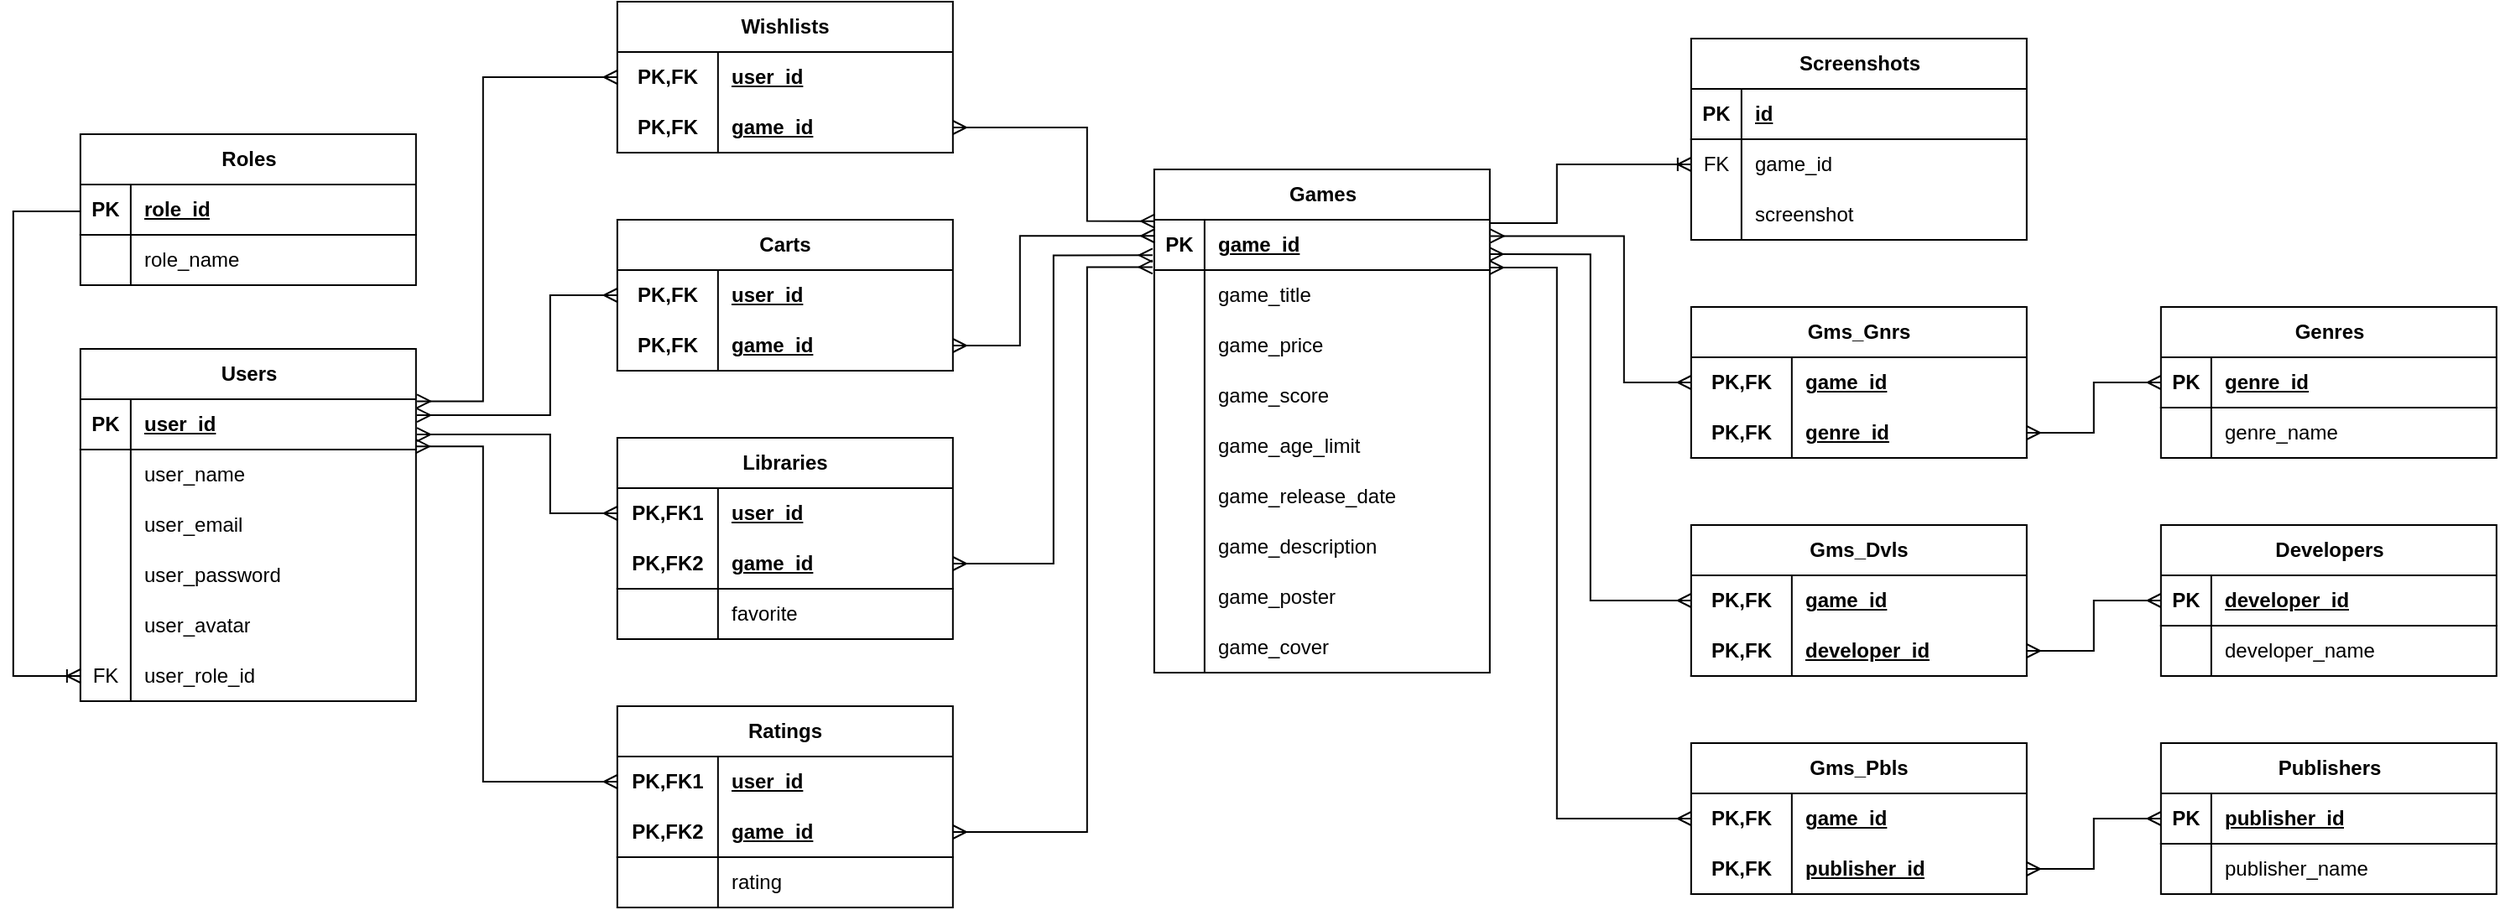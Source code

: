 <mxfile version="24.3.1" type="device">
  <diagram name="Page-1" id="BP2K6W8Nq446niDsvAXS">
    <mxGraphModel dx="2350" dy="813" grid="1" gridSize="10" guides="1" tooltips="1" connect="1" arrows="1" fold="1" page="1" pageScale="1" pageWidth="850" pageHeight="1100" math="0" shadow="0">
      <root>
        <mxCell id="0" />
        <mxCell id="1" parent="0" />
        <mxCell id="9icXVEjnvUkSXLipC9YQ-14" value="Roles" style="shape=table;startSize=30;container=1;collapsible=1;childLayout=tableLayout;fixedRows=1;rowLines=0;fontStyle=1;align=center;resizeLast=1;html=1;" parent="1" vertex="1">
          <mxGeometry x="-721.08" y="119" width="200" height="90" as="geometry" />
        </mxCell>
        <mxCell id="9icXVEjnvUkSXLipC9YQ-15" value="" style="shape=tableRow;horizontal=0;startSize=0;swimlaneHead=0;swimlaneBody=0;fillColor=none;collapsible=0;dropTarget=0;points=[[0,0.5],[1,0.5]];portConstraint=eastwest;top=0;left=0;right=0;bottom=1;" parent="9icXVEjnvUkSXLipC9YQ-14" vertex="1">
          <mxGeometry y="30" width="200" height="30" as="geometry" />
        </mxCell>
        <mxCell id="9icXVEjnvUkSXLipC9YQ-16" value="PK" style="shape=partialRectangle;connectable=0;fillColor=none;top=0;left=0;bottom=0;right=0;fontStyle=1;overflow=hidden;whiteSpace=wrap;html=1;" parent="9icXVEjnvUkSXLipC9YQ-15" vertex="1">
          <mxGeometry width="30" height="30" as="geometry">
            <mxRectangle width="30" height="30" as="alternateBounds" />
          </mxGeometry>
        </mxCell>
        <mxCell id="9icXVEjnvUkSXLipC9YQ-17" value="role_id" style="shape=partialRectangle;connectable=0;fillColor=none;top=0;left=0;bottom=0;right=0;align=left;spacingLeft=6;fontStyle=5;overflow=hidden;whiteSpace=wrap;html=1;" parent="9icXVEjnvUkSXLipC9YQ-15" vertex="1">
          <mxGeometry x="30" width="170" height="30" as="geometry">
            <mxRectangle width="170" height="30" as="alternateBounds" />
          </mxGeometry>
        </mxCell>
        <mxCell id="9icXVEjnvUkSXLipC9YQ-18" value="" style="shape=tableRow;horizontal=0;startSize=0;swimlaneHead=0;swimlaneBody=0;fillColor=none;collapsible=0;dropTarget=0;points=[[0,0.5],[1,0.5]];portConstraint=eastwest;top=0;left=0;right=0;bottom=0;" parent="9icXVEjnvUkSXLipC9YQ-14" vertex="1">
          <mxGeometry y="60" width="200" height="30" as="geometry" />
        </mxCell>
        <mxCell id="9icXVEjnvUkSXLipC9YQ-19" value="" style="shape=partialRectangle;connectable=0;fillColor=none;top=0;left=0;bottom=0;right=0;editable=1;overflow=hidden;whiteSpace=wrap;html=1;" parent="9icXVEjnvUkSXLipC9YQ-18" vertex="1">
          <mxGeometry width="30" height="30" as="geometry">
            <mxRectangle width="30" height="30" as="alternateBounds" />
          </mxGeometry>
        </mxCell>
        <mxCell id="9icXVEjnvUkSXLipC9YQ-20" value="role_name" style="shape=partialRectangle;connectable=0;fillColor=none;top=0;left=0;bottom=0;right=0;align=left;spacingLeft=6;overflow=hidden;whiteSpace=wrap;html=1;" parent="9icXVEjnvUkSXLipC9YQ-18" vertex="1">
          <mxGeometry x="30" width="170" height="30" as="geometry">
            <mxRectangle width="170" height="30" as="alternateBounds" />
          </mxGeometry>
        </mxCell>
        <mxCell id="9icXVEjnvUkSXLipC9YQ-27" value="Users" style="shape=table;startSize=30;container=1;collapsible=1;childLayout=tableLayout;fixedRows=1;rowLines=0;fontStyle=1;align=center;resizeLast=1;html=1;" parent="1" vertex="1">
          <mxGeometry x="-721.08" y="247" width="200" height="210" as="geometry" />
        </mxCell>
        <mxCell id="9icXVEjnvUkSXLipC9YQ-28" value="" style="shape=tableRow;horizontal=0;startSize=0;swimlaneHead=0;swimlaneBody=0;fillColor=none;collapsible=0;dropTarget=0;points=[[0,0.5],[1,0.5]];portConstraint=eastwest;top=0;left=0;right=0;bottom=1;" parent="9icXVEjnvUkSXLipC9YQ-27" vertex="1">
          <mxGeometry y="30" width="200" height="30" as="geometry" />
        </mxCell>
        <mxCell id="9icXVEjnvUkSXLipC9YQ-29" value="PK" style="shape=partialRectangle;connectable=0;fillColor=none;top=0;left=0;bottom=0;right=0;fontStyle=1;overflow=hidden;whiteSpace=wrap;html=1;" parent="9icXVEjnvUkSXLipC9YQ-28" vertex="1">
          <mxGeometry width="30" height="30" as="geometry">
            <mxRectangle width="30" height="30" as="alternateBounds" />
          </mxGeometry>
        </mxCell>
        <mxCell id="9icXVEjnvUkSXLipC9YQ-30" value="user_id" style="shape=partialRectangle;connectable=0;fillColor=none;top=0;left=0;bottom=0;right=0;align=left;spacingLeft=6;fontStyle=5;overflow=hidden;whiteSpace=wrap;html=1;" parent="9icXVEjnvUkSXLipC9YQ-28" vertex="1">
          <mxGeometry x="30" width="170" height="30" as="geometry">
            <mxRectangle width="170" height="30" as="alternateBounds" />
          </mxGeometry>
        </mxCell>
        <mxCell id="9icXVEjnvUkSXLipC9YQ-31" value="" style="shape=tableRow;horizontal=0;startSize=0;swimlaneHead=0;swimlaneBody=0;fillColor=none;collapsible=0;dropTarget=0;points=[[0,0.5],[1,0.5]];portConstraint=eastwest;top=0;left=0;right=0;bottom=0;" parent="9icXVEjnvUkSXLipC9YQ-27" vertex="1">
          <mxGeometry y="60" width="200" height="30" as="geometry" />
        </mxCell>
        <mxCell id="9icXVEjnvUkSXLipC9YQ-32" value="" style="shape=partialRectangle;connectable=0;fillColor=none;top=0;left=0;bottom=0;right=0;editable=1;overflow=hidden;whiteSpace=wrap;html=1;" parent="9icXVEjnvUkSXLipC9YQ-31" vertex="1">
          <mxGeometry width="30" height="30" as="geometry">
            <mxRectangle width="30" height="30" as="alternateBounds" />
          </mxGeometry>
        </mxCell>
        <mxCell id="9icXVEjnvUkSXLipC9YQ-33" value="user_name" style="shape=partialRectangle;connectable=0;fillColor=none;top=0;left=0;bottom=0;right=0;align=left;spacingLeft=6;overflow=hidden;whiteSpace=wrap;html=1;" parent="9icXVEjnvUkSXLipC9YQ-31" vertex="1">
          <mxGeometry x="30" width="170" height="30" as="geometry">
            <mxRectangle width="170" height="30" as="alternateBounds" />
          </mxGeometry>
        </mxCell>
        <mxCell id="9icXVEjnvUkSXLipC9YQ-34" value="" style="shape=tableRow;horizontal=0;startSize=0;swimlaneHead=0;swimlaneBody=0;fillColor=none;collapsible=0;dropTarget=0;points=[[0,0.5],[1,0.5]];portConstraint=eastwest;top=0;left=0;right=0;bottom=0;" parent="9icXVEjnvUkSXLipC9YQ-27" vertex="1">
          <mxGeometry y="90" width="200" height="30" as="geometry" />
        </mxCell>
        <mxCell id="9icXVEjnvUkSXLipC9YQ-35" value="" style="shape=partialRectangle;connectable=0;fillColor=none;top=0;left=0;bottom=0;right=0;editable=1;overflow=hidden;whiteSpace=wrap;html=1;" parent="9icXVEjnvUkSXLipC9YQ-34" vertex="1">
          <mxGeometry width="30" height="30" as="geometry">
            <mxRectangle width="30" height="30" as="alternateBounds" />
          </mxGeometry>
        </mxCell>
        <mxCell id="9icXVEjnvUkSXLipC9YQ-36" value="user_email" style="shape=partialRectangle;connectable=0;fillColor=none;top=0;left=0;bottom=0;right=0;align=left;spacingLeft=6;overflow=hidden;whiteSpace=wrap;html=1;" parent="9icXVEjnvUkSXLipC9YQ-34" vertex="1">
          <mxGeometry x="30" width="170" height="30" as="geometry">
            <mxRectangle width="170" height="30" as="alternateBounds" />
          </mxGeometry>
        </mxCell>
        <mxCell id="9icXVEjnvUkSXLipC9YQ-37" value="" style="shape=tableRow;horizontal=0;startSize=0;swimlaneHead=0;swimlaneBody=0;fillColor=none;collapsible=0;dropTarget=0;points=[[0,0.5],[1,0.5]];portConstraint=eastwest;top=0;left=0;right=0;bottom=0;" parent="9icXVEjnvUkSXLipC9YQ-27" vertex="1">
          <mxGeometry y="120" width="200" height="30" as="geometry" />
        </mxCell>
        <mxCell id="9icXVEjnvUkSXLipC9YQ-38" value="" style="shape=partialRectangle;connectable=0;fillColor=none;top=0;left=0;bottom=0;right=0;editable=1;overflow=hidden;whiteSpace=wrap;html=1;" parent="9icXVEjnvUkSXLipC9YQ-37" vertex="1">
          <mxGeometry width="30" height="30" as="geometry">
            <mxRectangle width="30" height="30" as="alternateBounds" />
          </mxGeometry>
        </mxCell>
        <mxCell id="9icXVEjnvUkSXLipC9YQ-39" value="user_password" style="shape=partialRectangle;connectable=0;fillColor=none;top=0;left=0;bottom=0;right=0;align=left;spacingLeft=6;overflow=hidden;whiteSpace=wrap;html=1;" parent="9icXVEjnvUkSXLipC9YQ-37" vertex="1">
          <mxGeometry x="30" width="170" height="30" as="geometry">
            <mxRectangle width="170" height="30" as="alternateBounds" />
          </mxGeometry>
        </mxCell>
        <mxCell id="9icXVEjnvUkSXLipC9YQ-40" value="" style="shape=tableRow;horizontal=0;startSize=0;swimlaneHead=0;swimlaneBody=0;fillColor=none;collapsible=0;dropTarget=0;points=[[0,0.5],[1,0.5]];portConstraint=eastwest;top=0;left=0;right=0;bottom=0;" parent="9icXVEjnvUkSXLipC9YQ-27" vertex="1">
          <mxGeometry y="150" width="200" height="30" as="geometry" />
        </mxCell>
        <mxCell id="9icXVEjnvUkSXLipC9YQ-41" value="" style="shape=partialRectangle;connectable=0;fillColor=none;top=0;left=0;bottom=0;right=0;editable=1;overflow=hidden;whiteSpace=wrap;html=1;" parent="9icXVEjnvUkSXLipC9YQ-40" vertex="1">
          <mxGeometry width="30" height="30" as="geometry">
            <mxRectangle width="30" height="30" as="alternateBounds" />
          </mxGeometry>
        </mxCell>
        <mxCell id="9icXVEjnvUkSXLipC9YQ-42" value="user_avatar" style="shape=partialRectangle;connectable=0;fillColor=none;top=0;left=0;bottom=0;right=0;align=left;spacingLeft=6;overflow=hidden;whiteSpace=wrap;html=1;" parent="9icXVEjnvUkSXLipC9YQ-40" vertex="1">
          <mxGeometry x="30" width="170" height="30" as="geometry">
            <mxRectangle width="170" height="30" as="alternateBounds" />
          </mxGeometry>
        </mxCell>
        <mxCell id="9icXVEjnvUkSXLipC9YQ-43" value="" style="shape=tableRow;horizontal=0;startSize=0;swimlaneHead=0;swimlaneBody=0;fillColor=none;collapsible=0;dropTarget=0;points=[[0,0.5],[1,0.5]];portConstraint=eastwest;top=0;left=0;right=0;bottom=0;" parent="9icXVEjnvUkSXLipC9YQ-27" vertex="1">
          <mxGeometry y="180" width="200" height="30" as="geometry" />
        </mxCell>
        <mxCell id="9icXVEjnvUkSXLipC9YQ-44" value="FK" style="shape=partialRectangle;connectable=0;fillColor=none;top=0;left=0;bottom=0;right=0;editable=1;overflow=hidden;whiteSpace=wrap;html=1;" parent="9icXVEjnvUkSXLipC9YQ-43" vertex="1">
          <mxGeometry width="30" height="30" as="geometry">
            <mxRectangle width="30" height="30" as="alternateBounds" />
          </mxGeometry>
        </mxCell>
        <mxCell id="9icXVEjnvUkSXLipC9YQ-45" value="user_role_id" style="shape=partialRectangle;connectable=0;fillColor=none;top=0;left=0;bottom=0;right=0;align=left;spacingLeft=6;overflow=hidden;whiteSpace=wrap;html=1;" parent="9icXVEjnvUkSXLipC9YQ-43" vertex="1">
          <mxGeometry x="30" width="170" height="30" as="geometry">
            <mxRectangle width="170" height="30" as="alternateBounds" />
          </mxGeometry>
        </mxCell>
        <mxCell id="9icXVEjnvUkSXLipC9YQ-46" value="Genres" style="shape=table;startSize=30;container=1;collapsible=1;childLayout=tableLayout;fixedRows=1;rowLines=0;fontStyle=1;align=center;resizeLast=1;html=1;" parent="1" vertex="1">
          <mxGeometry x="518.92" y="222" width="200" height="90" as="geometry" />
        </mxCell>
        <mxCell id="9icXVEjnvUkSXLipC9YQ-47" value="" style="shape=tableRow;horizontal=0;startSize=0;swimlaneHead=0;swimlaneBody=0;fillColor=none;collapsible=0;dropTarget=0;points=[[0,0.5],[1,0.5]];portConstraint=eastwest;top=0;left=0;right=0;bottom=1;" parent="9icXVEjnvUkSXLipC9YQ-46" vertex="1">
          <mxGeometry y="30" width="200" height="30" as="geometry" />
        </mxCell>
        <mxCell id="9icXVEjnvUkSXLipC9YQ-48" value="PK" style="shape=partialRectangle;connectable=0;fillColor=none;top=0;left=0;bottom=0;right=0;fontStyle=1;overflow=hidden;whiteSpace=wrap;html=1;" parent="9icXVEjnvUkSXLipC9YQ-47" vertex="1">
          <mxGeometry width="30" height="30" as="geometry">
            <mxRectangle width="30" height="30" as="alternateBounds" />
          </mxGeometry>
        </mxCell>
        <mxCell id="9icXVEjnvUkSXLipC9YQ-49" value="genre_id" style="shape=partialRectangle;connectable=0;fillColor=none;top=0;left=0;bottom=0;right=0;align=left;spacingLeft=6;fontStyle=5;overflow=hidden;whiteSpace=wrap;html=1;" parent="9icXVEjnvUkSXLipC9YQ-47" vertex="1">
          <mxGeometry x="30" width="170" height="30" as="geometry">
            <mxRectangle width="170" height="30" as="alternateBounds" />
          </mxGeometry>
        </mxCell>
        <mxCell id="9icXVEjnvUkSXLipC9YQ-50" value="" style="shape=tableRow;horizontal=0;startSize=0;swimlaneHead=0;swimlaneBody=0;fillColor=none;collapsible=0;dropTarget=0;points=[[0,0.5],[1,0.5]];portConstraint=eastwest;top=0;left=0;right=0;bottom=0;" parent="9icXVEjnvUkSXLipC9YQ-46" vertex="1">
          <mxGeometry y="60" width="200" height="30" as="geometry" />
        </mxCell>
        <mxCell id="9icXVEjnvUkSXLipC9YQ-51" value="" style="shape=partialRectangle;connectable=0;fillColor=none;top=0;left=0;bottom=0;right=0;editable=1;overflow=hidden;whiteSpace=wrap;html=1;" parent="9icXVEjnvUkSXLipC9YQ-50" vertex="1">
          <mxGeometry width="30" height="30" as="geometry">
            <mxRectangle width="30" height="30" as="alternateBounds" />
          </mxGeometry>
        </mxCell>
        <mxCell id="9icXVEjnvUkSXLipC9YQ-52" value="genre_name" style="shape=partialRectangle;connectable=0;fillColor=none;top=0;left=0;bottom=0;right=0;align=left;spacingLeft=6;overflow=hidden;whiteSpace=wrap;html=1;" parent="9icXVEjnvUkSXLipC9YQ-50" vertex="1">
          <mxGeometry x="30" width="170" height="30" as="geometry">
            <mxRectangle width="170" height="30" as="alternateBounds" />
          </mxGeometry>
        </mxCell>
        <mxCell id="9icXVEjnvUkSXLipC9YQ-59" value="Developers" style="shape=table;startSize=30;container=1;collapsible=1;childLayout=tableLayout;fixedRows=1;rowLines=0;fontStyle=1;align=center;resizeLast=1;html=1;" parent="1" vertex="1">
          <mxGeometry x="518.92" y="352" width="200" height="90" as="geometry" />
        </mxCell>
        <mxCell id="9icXVEjnvUkSXLipC9YQ-60" value="" style="shape=tableRow;horizontal=0;startSize=0;swimlaneHead=0;swimlaneBody=0;fillColor=none;collapsible=0;dropTarget=0;points=[[0,0.5],[1,0.5]];portConstraint=eastwest;top=0;left=0;right=0;bottom=1;" parent="9icXVEjnvUkSXLipC9YQ-59" vertex="1">
          <mxGeometry y="30" width="200" height="30" as="geometry" />
        </mxCell>
        <mxCell id="9icXVEjnvUkSXLipC9YQ-61" value="PK" style="shape=partialRectangle;connectable=0;fillColor=none;top=0;left=0;bottom=0;right=0;fontStyle=1;overflow=hidden;whiteSpace=wrap;html=1;" parent="9icXVEjnvUkSXLipC9YQ-60" vertex="1">
          <mxGeometry width="30" height="30" as="geometry">
            <mxRectangle width="30" height="30" as="alternateBounds" />
          </mxGeometry>
        </mxCell>
        <mxCell id="9icXVEjnvUkSXLipC9YQ-62" value="developer_id" style="shape=partialRectangle;connectable=0;fillColor=none;top=0;left=0;bottom=0;right=0;align=left;spacingLeft=6;fontStyle=5;overflow=hidden;whiteSpace=wrap;html=1;" parent="9icXVEjnvUkSXLipC9YQ-60" vertex="1">
          <mxGeometry x="30" width="170" height="30" as="geometry">
            <mxRectangle width="170" height="30" as="alternateBounds" />
          </mxGeometry>
        </mxCell>
        <mxCell id="9icXVEjnvUkSXLipC9YQ-63" value="" style="shape=tableRow;horizontal=0;startSize=0;swimlaneHead=0;swimlaneBody=0;fillColor=none;collapsible=0;dropTarget=0;points=[[0,0.5],[1,0.5]];portConstraint=eastwest;top=0;left=0;right=0;bottom=0;" parent="9icXVEjnvUkSXLipC9YQ-59" vertex="1">
          <mxGeometry y="60" width="200" height="30" as="geometry" />
        </mxCell>
        <mxCell id="9icXVEjnvUkSXLipC9YQ-64" value="" style="shape=partialRectangle;connectable=0;fillColor=none;top=0;left=0;bottom=0;right=0;editable=1;overflow=hidden;whiteSpace=wrap;html=1;" parent="9icXVEjnvUkSXLipC9YQ-63" vertex="1">
          <mxGeometry width="30" height="30" as="geometry">
            <mxRectangle width="30" height="30" as="alternateBounds" />
          </mxGeometry>
        </mxCell>
        <mxCell id="9icXVEjnvUkSXLipC9YQ-65" value="developer_name" style="shape=partialRectangle;connectable=0;fillColor=none;top=0;left=0;bottom=0;right=0;align=left;spacingLeft=6;overflow=hidden;whiteSpace=wrap;html=1;" parent="9icXVEjnvUkSXLipC9YQ-63" vertex="1">
          <mxGeometry x="30" width="170" height="30" as="geometry">
            <mxRectangle width="170" height="30" as="alternateBounds" />
          </mxGeometry>
        </mxCell>
        <mxCell id="9icXVEjnvUkSXLipC9YQ-72" value="Publishers" style="shape=table;startSize=30;container=1;collapsible=1;childLayout=tableLayout;fixedRows=1;rowLines=0;fontStyle=1;align=center;resizeLast=1;html=1;" parent="1" vertex="1">
          <mxGeometry x="518.92" y="482" width="200" height="90" as="geometry" />
        </mxCell>
        <mxCell id="9icXVEjnvUkSXLipC9YQ-73" value="" style="shape=tableRow;horizontal=0;startSize=0;swimlaneHead=0;swimlaneBody=0;fillColor=none;collapsible=0;dropTarget=0;points=[[0,0.5],[1,0.5]];portConstraint=eastwest;top=0;left=0;right=0;bottom=1;" parent="9icXVEjnvUkSXLipC9YQ-72" vertex="1">
          <mxGeometry y="30" width="200" height="30" as="geometry" />
        </mxCell>
        <mxCell id="9icXVEjnvUkSXLipC9YQ-74" value="PK" style="shape=partialRectangle;connectable=0;fillColor=none;top=0;left=0;bottom=0;right=0;fontStyle=1;overflow=hidden;whiteSpace=wrap;html=1;" parent="9icXVEjnvUkSXLipC9YQ-73" vertex="1">
          <mxGeometry width="30" height="30" as="geometry">
            <mxRectangle width="30" height="30" as="alternateBounds" />
          </mxGeometry>
        </mxCell>
        <mxCell id="9icXVEjnvUkSXLipC9YQ-75" value="publisher_id" style="shape=partialRectangle;connectable=0;fillColor=none;top=0;left=0;bottom=0;right=0;align=left;spacingLeft=6;fontStyle=5;overflow=hidden;whiteSpace=wrap;html=1;" parent="9icXVEjnvUkSXLipC9YQ-73" vertex="1">
          <mxGeometry x="30" width="170" height="30" as="geometry">
            <mxRectangle width="170" height="30" as="alternateBounds" />
          </mxGeometry>
        </mxCell>
        <mxCell id="9icXVEjnvUkSXLipC9YQ-76" value="" style="shape=tableRow;horizontal=0;startSize=0;swimlaneHead=0;swimlaneBody=0;fillColor=none;collapsible=0;dropTarget=0;points=[[0,0.5],[1,0.5]];portConstraint=eastwest;top=0;left=0;right=0;bottom=0;" parent="9icXVEjnvUkSXLipC9YQ-72" vertex="1">
          <mxGeometry y="60" width="200" height="30" as="geometry" />
        </mxCell>
        <mxCell id="9icXVEjnvUkSXLipC9YQ-77" value="" style="shape=partialRectangle;connectable=0;fillColor=none;top=0;left=0;bottom=0;right=0;editable=1;overflow=hidden;whiteSpace=wrap;html=1;" parent="9icXVEjnvUkSXLipC9YQ-76" vertex="1">
          <mxGeometry width="30" height="30" as="geometry">
            <mxRectangle width="30" height="30" as="alternateBounds" />
          </mxGeometry>
        </mxCell>
        <mxCell id="9icXVEjnvUkSXLipC9YQ-78" value="publisher_name" style="shape=partialRectangle;connectable=0;fillColor=none;top=0;left=0;bottom=0;right=0;align=left;spacingLeft=6;overflow=hidden;whiteSpace=wrap;html=1;" parent="9icXVEjnvUkSXLipC9YQ-76" vertex="1">
          <mxGeometry x="30" width="170" height="30" as="geometry">
            <mxRectangle width="170" height="30" as="alternateBounds" />
          </mxGeometry>
        </mxCell>
        <mxCell id="9icXVEjnvUkSXLipC9YQ-98" value="Games" style="shape=table;startSize=30;container=1;collapsible=1;childLayout=tableLayout;fixedRows=1;rowLines=0;fontStyle=1;align=center;resizeLast=1;html=1;" parent="1" vertex="1">
          <mxGeometry x="-81.08" y="140" width="200" height="300" as="geometry" />
        </mxCell>
        <mxCell id="9icXVEjnvUkSXLipC9YQ-99" value="" style="shape=tableRow;horizontal=0;startSize=0;swimlaneHead=0;swimlaneBody=0;fillColor=none;collapsible=0;dropTarget=0;points=[[0,0.5],[1,0.5]];portConstraint=eastwest;top=0;left=0;right=0;bottom=1;" parent="9icXVEjnvUkSXLipC9YQ-98" vertex="1">
          <mxGeometry y="30" width="200" height="30" as="geometry" />
        </mxCell>
        <mxCell id="9icXVEjnvUkSXLipC9YQ-100" value="PK" style="shape=partialRectangle;connectable=0;fillColor=none;top=0;left=0;bottom=0;right=0;fontStyle=1;overflow=hidden;whiteSpace=wrap;html=1;" parent="9icXVEjnvUkSXLipC9YQ-99" vertex="1">
          <mxGeometry width="30" height="30" as="geometry">
            <mxRectangle width="30" height="30" as="alternateBounds" />
          </mxGeometry>
        </mxCell>
        <mxCell id="9icXVEjnvUkSXLipC9YQ-101" value="game_id" style="shape=partialRectangle;connectable=0;fillColor=none;top=0;left=0;bottom=0;right=0;align=left;spacingLeft=6;fontStyle=5;overflow=hidden;whiteSpace=wrap;html=1;" parent="9icXVEjnvUkSXLipC9YQ-99" vertex="1">
          <mxGeometry x="30" width="170" height="30" as="geometry">
            <mxRectangle width="170" height="30" as="alternateBounds" />
          </mxGeometry>
        </mxCell>
        <mxCell id="9icXVEjnvUkSXLipC9YQ-102" value="" style="shape=tableRow;horizontal=0;startSize=0;swimlaneHead=0;swimlaneBody=0;fillColor=none;collapsible=0;dropTarget=0;points=[[0,0.5],[1,0.5]];portConstraint=eastwest;top=0;left=0;right=0;bottom=0;" parent="9icXVEjnvUkSXLipC9YQ-98" vertex="1">
          <mxGeometry y="60" width="200" height="30" as="geometry" />
        </mxCell>
        <mxCell id="9icXVEjnvUkSXLipC9YQ-103" value="" style="shape=partialRectangle;connectable=0;fillColor=none;top=0;left=0;bottom=0;right=0;editable=1;overflow=hidden;whiteSpace=wrap;html=1;" parent="9icXVEjnvUkSXLipC9YQ-102" vertex="1">
          <mxGeometry width="30" height="30" as="geometry">
            <mxRectangle width="30" height="30" as="alternateBounds" />
          </mxGeometry>
        </mxCell>
        <mxCell id="9icXVEjnvUkSXLipC9YQ-104" value="game_title" style="shape=partialRectangle;connectable=0;fillColor=none;top=0;left=0;bottom=0;right=0;align=left;spacingLeft=6;overflow=hidden;whiteSpace=wrap;html=1;" parent="9icXVEjnvUkSXLipC9YQ-102" vertex="1">
          <mxGeometry x="30" width="170" height="30" as="geometry">
            <mxRectangle width="170" height="30" as="alternateBounds" />
          </mxGeometry>
        </mxCell>
        <mxCell id="9icXVEjnvUkSXLipC9YQ-105" value="" style="shape=tableRow;horizontal=0;startSize=0;swimlaneHead=0;swimlaneBody=0;fillColor=none;collapsible=0;dropTarget=0;points=[[0,0.5],[1,0.5]];portConstraint=eastwest;top=0;left=0;right=0;bottom=0;" parent="9icXVEjnvUkSXLipC9YQ-98" vertex="1">
          <mxGeometry y="90" width="200" height="30" as="geometry" />
        </mxCell>
        <mxCell id="9icXVEjnvUkSXLipC9YQ-106" value="" style="shape=partialRectangle;connectable=0;fillColor=none;top=0;left=0;bottom=0;right=0;editable=1;overflow=hidden;whiteSpace=wrap;html=1;" parent="9icXVEjnvUkSXLipC9YQ-105" vertex="1">
          <mxGeometry width="30" height="30" as="geometry">
            <mxRectangle width="30" height="30" as="alternateBounds" />
          </mxGeometry>
        </mxCell>
        <mxCell id="9icXVEjnvUkSXLipC9YQ-107" value="game_price" style="shape=partialRectangle;connectable=0;fillColor=none;top=0;left=0;bottom=0;right=0;align=left;spacingLeft=6;overflow=hidden;whiteSpace=wrap;html=1;" parent="9icXVEjnvUkSXLipC9YQ-105" vertex="1">
          <mxGeometry x="30" width="170" height="30" as="geometry">
            <mxRectangle width="170" height="30" as="alternateBounds" />
          </mxGeometry>
        </mxCell>
        <mxCell id="9icXVEjnvUkSXLipC9YQ-108" value="" style="shape=tableRow;horizontal=0;startSize=0;swimlaneHead=0;swimlaneBody=0;fillColor=none;collapsible=0;dropTarget=0;points=[[0,0.5],[1,0.5]];portConstraint=eastwest;top=0;left=0;right=0;bottom=0;" parent="9icXVEjnvUkSXLipC9YQ-98" vertex="1">
          <mxGeometry y="120" width="200" height="30" as="geometry" />
        </mxCell>
        <mxCell id="9icXVEjnvUkSXLipC9YQ-109" value="" style="shape=partialRectangle;connectable=0;fillColor=none;top=0;left=0;bottom=0;right=0;editable=1;overflow=hidden;whiteSpace=wrap;html=1;" parent="9icXVEjnvUkSXLipC9YQ-108" vertex="1">
          <mxGeometry width="30" height="30" as="geometry">
            <mxRectangle width="30" height="30" as="alternateBounds" />
          </mxGeometry>
        </mxCell>
        <mxCell id="9icXVEjnvUkSXLipC9YQ-110" value="game_score" style="shape=partialRectangle;connectable=0;fillColor=none;top=0;left=0;bottom=0;right=0;align=left;spacingLeft=6;overflow=hidden;whiteSpace=wrap;html=1;" parent="9icXVEjnvUkSXLipC9YQ-108" vertex="1">
          <mxGeometry x="30" width="170" height="30" as="geometry">
            <mxRectangle width="170" height="30" as="alternateBounds" />
          </mxGeometry>
        </mxCell>
        <mxCell id="9icXVEjnvUkSXLipC9YQ-111" value="" style="shape=tableRow;horizontal=0;startSize=0;swimlaneHead=0;swimlaneBody=0;fillColor=none;collapsible=0;dropTarget=0;points=[[0,0.5],[1,0.5]];portConstraint=eastwest;top=0;left=0;right=0;bottom=0;" parent="9icXVEjnvUkSXLipC9YQ-98" vertex="1">
          <mxGeometry y="150" width="200" height="30" as="geometry" />
        </mxCell>
        <mxCell id="9icXVEjnvUkSXLipC9YQ-112" value="" style="shape=partialRectangle;connectable=0;fillColor=none;top=0;left=0;bottom=0;right=0;editable=1;overflow=hidden;whiteSpace=wrap;html=1;" parent="9icXVEjnvUkSXLipC9YQ-111" vertex="1">
          <mxGeometry width="30" height="30" as="geometry">
            <mxRectangle width="30" height="30" as="alternateBounds" />
          </mxGeometry>
        </mxCell>
        <mxCell id="9icXVEjnvUkSXLipC9YQ-113" value="game_age_limit" style="shape=partialRectangle;connectable=0;fillColor=none;top=0;left=0;bottom=0;right=0;align=left;spacingLeft=6;overflow=hidden;whiteSpace=wrap;html=1;" parent="9icXVEjnvUkSXLipC9YQ-111" vertex="1">
          <mxGeometry x="30" width="170" height="30" as="geometry">
            <mxRectangle width="170" height="30" as="alternateBounds" />
          </mxGeometry>
        </mxCell>
        <mxCell id="9icXVEjnvUkSXLipC9YQ-114" value="" style="shape=tableRow;horizontal=0;startSize=0;swimlaneHead=0;swimlaneBody=0;fillColor=none;collapsible=0;dropTarget=0;points=[[0,0.5],[1,0.5]];portConstraint=eastwest;top=0;left=0;right=0;bottom=0;" parent="9icXVEjnvUkSXLipC9YQ-98" vertex="1">
          <mxGeometry y="180" width="200" height="30" as="geometry" />
        </mxCell>
        <mxCell id="9icXVEjnvUkSXLipC9YQ-115" value="" style="shape=partialRectangle;connectable=0;fillColor=none;top=0;left=0;bottom=0;right=0;editable=1;overflow=hidden;whiteSpace=wrap;html=1;" parent="9icXVEjnvUkSXLipC9YQ-114" vertex="1">
          <mxGeometry width="30" height="30" as="geometry">
            <mxRectangle width="30" height="30" as="alternateBounds" />
          </mxGeometry>
        </mxCell>
        <mxCell id="9icXVEjnvUkSXLipC9YQ-116" value="game_release_date" style="shape=partialRectangle;connectable=0;fillColor=none;top=0;left=0;bottom=0;right=0;align=left;spacingLeft=6;overflow=hidden;whiteSpace=wrap;html=1;" parent="9icXVEjnvUkSXLipC9YQ-114" vertex="1">
          <mxGeometry x="30" width="170" height="30" as="geometry">
            <mxRectangle width="170" height="30" as="alternateBounds" />
          </mxGeometry>
        </mxCell>
        <mxCell id="9icXVEjnvUkSXLipC9YQ-117" value="" style="shape=tableRow;horizontal=0;startSize=0;swimlaneHead=0;swimlaneBody=0;fillColor=none;collapsible=0;dropTarget=0;points=[[0,0.5],[1,0.5]];portConstraint=eastwest;top=0;left=0;right=0;bottom=0;" parent="9icXVEjnvUkSXLipC9YQ-98" vertex="1">
          <mxGeometry y="210" width="200" height="30" as="geometry" />
        </mxCell>
        <mxCell id="9icXVEjnvUkSXLipC9YQ-118" value="" style="shape=partialRectangle;connectable=0;fillColor=none;top=0;left=0;bottom=0;right=0;editable=1;overflow=hidden;whiteSpace=wrap;html=1;" parent="9icXVEjnvUkSXLipC9YQ-117" vertex="1">
          <mxGeometry width="30" height="30" as="geometry">
            <mxRectangle width="30" height="30" as="alternateBounds" />
          </mxGeometry>
        </mxCell>
        <mxCell id="9icXVEjnvUkSXLipC9YQ-119" value="game_description" style="shape=partialRectangle;connectable=0;fillColor=none;top=0;left=0;bottom=0;right=0;align=left;spacingLeft=6;overflow=hidden;whiteSpace=wrap;html=1;" parent="9icXVEjnvUkSXLipC9YQ-117" vertex="1">
          <mxGeometry x="30" width="170" height="30" as="geometry">
            <mxRectangle width="170" height="30" as="alternateBounds" />
          </mxGeometry>
        </mxCell>
        <mxCell id="9icXVEjnvUkSXLipC9YQ-120" value="" style="shape=tableRow;horizontal=0;startSize=0;swimlaneHead=0;swimlaneBody=0;fillColor=none;collapsible=0;dropTarget=0;points=[[0,0.5],[1,0.5]];portConstraint=eastwest;top=0;left=0;right=0;bottom=0;" parent="9icXVEjnvUkSXLipC9YQ-98" vertex="1">
          <mxGeometry y="240" width="200" height="30" as="geometry" />
        </mxCell>
        <mxCell id="9icXVEjnvUkSXLipC9YQ-121" value="" style="shape=partialRectangle;connectable=0;fillColor=none;top=0;left=0;bottom=0;right=0;editable=1;overflow=hidden;whiteSpace=wrap;html=1;" parent="9icXVEjnvUkSXLipC9YQ-120" vertex="1">
          <mxGeometry width="30" height="30" as="geometry">
            <mxRectangle width="30" height="30" as="alternateBounds" />
          </mxGeometry>
        </mxCell>
        <mxCell id="9icXVEjnvUkSXLipC9YQ-122" value="game_poster" style="shape=partialRectangle;connectable=0;fillColor=none;top=0;left=0;bottom=0;right=0;align=left;spacingLeft=6;overflow=hidden;whiteSpace=wrap;html=1;" parent="9icXVEjnvUkSXLipC9YQ-120" vertex="1">
          <mxGeometry x="30" width="170" height="30" as="geometry">
            <mxRectangle width="170" height="30" as="alternateBounds" />
          </mxGeometry>
        </mxCell>
        <mxCell id="9icXVEjnvUkSXLipC9YQ-148" value="" style="shape=tableRow;horizontal=0;startSize=0;swimlaneHead=0;swimlaneBody=0;fillColor=none;collapsible=0;dropTarget=0;points=[[0,0.5],[1,0.5]];portConstraint=eastwest;top=0;left=0;right=0;bottom=0;" parent="9icXVEjnvUkSXLipC9YQ-98" vertex="1">
          <mxGeometry y="270" width="200" height="30" as="geometry" />
        </mxCell>
        <mxCell id="9icXVEjnvUkSXLipC9YQ-149" value="" style="shape=partialRectangle;connectable=0;fillColor=none;top=0;left=0;bottom=0;right=0;editable=1;overflow=hidden;whiteSpace=wrap;html=1;" parent="9icXVEjnvUkSXLipC9YQ-148" vertex="1">
          <mxGeometry width="30" height="30" as="geometry">
            <mxRectangle width="30" height="30" as="alternateBounds" />
          </mxGeometry>
        </mxCell>
        <mxCell id="9icXVEjnvUkSXLipC9YQ-150" value="game_cover" style="shape=partialRectangle;connectable=0;fillColor=none;top=0;left=0;bottom=0;right=0;align=left;spacingLeft=6;overflow=hidden;whiteSpace=wrap;html=1;" parent="9icXVEjnvUkSXLipC9YQ-148" vertex="1">
          <mxGeometry x="30" width="170" height="30" as="geometry">
            <mxRectangle width="170" height="30" as="alternateBounds" />
          </mxGeometry>
        </mxCell>
        <mxCell id="9icXVEjnvUkSXLipC9YQ-151" value="Screenshots" style="shape=table;startSize=30;container=1;collapsible=1;childLayout=tableLayout;fixedRows=1;rowLines=0;fontStyle=1;align=center;resizeLast=1;html=1;" parent="1" vertex="1">
          <mxGeometry x="238.92" y="62" width="200" height="120" as="geometry" />
        </mxCell>
        <mxCell id="9icXVEjnvUkSXLipC9YQ-152" value="" style="shape=tableRow;horizontal=0;startSize=0;swimlaneHead=0;swimlaneBody=0;fillColor=none;collapsible=0;dropTarget=0;points=[[0,0.5],[1,0.5]];portConstraint=eastwest;top=0;left=0;right=0;bottom=1;" parent="9icXVEjnvUkSXLipC9YQ-151" vertex="1">
          <mxGeometry y="30" width="200" height="30" as="geometry" />
        </mxCell>
        <mxCell id="9icXVEjnvUkSXLipC9YQ-153" value="PK" style="shape=partialRectangle;connectable=0;fillColor=none;top=0;left=0;bottom=0;right=0;fontStyle=1;overflow=hidden;whiteSpace=wrap;html=1;" parent="9icXVEjnvUkSXLipC9YQ-152" vertex="1">
          <mxGeometry width="30" height="30" as="geometry">
            <mxRectangle width="30" height="30" as="alternateBounds" />
          </mxGeometry>
        </mxCell>
        <mxCell id="9icXVEjnvUkSXLipC9YQ-154" value="id" style="shape=partialRectangle;connectable=0;fillColor=none;top=0;left=0;bottom=0;right=0;align=left;spacingLeft=6;fontStyle=5;overflow=hidden;whiteSpace=wrap;html=1;" parent="9icXVEjnvUkSXLipC9YQ-152" vertex="1">
          <mxGeometry x="30" width="170" height="30" as="geometry">
            <mxRectangle width="170" height="30" as="alternateBounds" />
          </mxGeometry>
        </mxCell>
        <mxCell id="9icXVEjnvUkSXLipC9YQ-155" value="" style="shape=tableRow;horizontal=0;startSize=0;swimlaneHead=0;swimlaneBody=0;fillColor=none;collapsible=0;dropTarget=0;points=[[0,0.5],[1,0.5]];portConstraint=eastwest;top=0;left=0;right=0;bottom=0;" parent="9icXVEjnvUkSXLipC9YQ-151" vertex="1">
          <mxGeometry y="60" width="200" height="30" as="geometry" />
        </mxCell>
        <mxCell id="9icXVEjnvUkSXLipC9YQ-156" value="FK" style="shape=partialRectangle;connectable=0;fillColor=none;top=0;left=0;bottom=0;right=0;editable=1;overflow=hidden;whiteSpace=wrap;html=1;" parent="9icXVEjnvUkSXLipC9YQ-155" vertex="1">
          <mxGeometry width="30" height="30" as="geometry">
            <mxRectangle width="30" height="30" as="alternateBounds" />
          </mxGeometry>
        </mxCell>
        <mxCell id="9icXVEjnvUkSXLipC9YQ-157" value="game_id" style="shape=partialRectangle;connectable=0;fillColor=none;top=0;left=0;bottom=0;right=0;align=left;spacingLeft=6;overflow=hidden;whiteSpace=wrap;html=1;" parent="9icXVEjnvUkSXLipC9YQ-155" vertex="1">
          <mxGeometry x="30" width="170" height="30" as="geometry">
            <mxRectangle width="170" height="30" as="alternateBounds" />
          </mxGeometry>
        </mxCell>
        <mxCell id="9icXVEjnvUkSXLipC9YQ-158" value="" style="shape=tableRow;horizontal=0;startSize=0;swimlaneHead=0;swimlaneBody=0;fillColor=none;collapsible=0;dropTarget=0;points=[[0,0.5],[1,0.5]];portConstraint=eastwest;top=0;left=0;right=0;bottom=0;" parent="9icXVEjnvUkSXLipC9YQ-151" vertex="1">
          <mxGeometry y="90" width="200" height="30" as="geometry" />
        </mxCell>
        <mxCell id="9icXVEjnvUkSXLipC9YQ-159" value="" style="shape=partialRectangle;connectable=0;fillColor=none;top=0;left=0;bottom=0;right=0;editable=1;overflow=hidden;whiteSpace=wrap;html=1;" parent="9icXVEjnvUkSXLipC9YQ-158" vertex="1">
          <mxGeometry width="30" height="30" as="geometry">
            <mxRectangle width="30" height="30" as="alternateBounds" />
          </mxGeometry>
        </mxCell>
        <mxCell id="9icXVEjnvUkSXLipC9YQ-160" value="screenshot" style="shape=partialRectangle;connectable=0;fillColor=none;top=0;left=0;bottom=0;right=0;align=left;spacingLeft=6;overflow=hidden;whiteSpace=wrap;html=1;" parent="9icXVEjnvUkSXLipC9YQ-158" vertex="1">
          <mxGeometry x="30" width="170" height="30" as="geometry">
            <mxRectangle width="170" height="30" as="alternateBounds" />
          </mxGeometry>
        </mxCell>
        <mxCell id="9icXVEjnvUkSXLipC9YQ-177" value="Gms_Gnrs" style="shape=table;startSize=30;container=1;collapsible=1;childLayout=tableLayout;fixedRows=1;rowLines=0;fontStyle=1;align=center;resizeLast=1;html=1;whiteSpace=wrap;" parent="1" vertex="1">
          <mxGeometry x="238.92" y="222" width="200" height="90" as="geometry" />
        </mxCell>
        <mxCell id="9icXVEjnvUkSXLipC9YQ-178" value="" style="shape=tableRow;horizontal=0;startSize=0;swimlaneHead=0;swimlaneBody=0;fillColor=none;collapsible=0;dropTarget=0;points=[[0,0.5],[1,0.5]];portConstraint=eastwest;top=0;left=0;right=0;bottom=0;html=1;" parent="9icXVEjnvUkSXLipC9YQ-177" vertex="1">
          <mxGeometry y="30" width="200" height="30" as="geometry" />
        </mxCell>
        <mxCell id="9icXVEjnvUkSXLipC9YQ-179" value="PK,FK" style="shape=partialRectangle;connectable=0;fillColor=none;top=0;left=0;bottom=0;right=0;fontStyle=1;overflow=hidden;html=1;whiteSpace=wrap;" parent="9icXVEjnvUkSXLipC9YQ-178" vertex="1">
          <mxGeometry width="60" height="30" as="geometry">
            <mxRectangle width="60" height="30" as="alternateBounds" />
          </mxGeometry>
        </mxCell>
        <mxCell id="9icXVEjnvUkSXLipC9YQ-180" value="game_id" style="shape=partialRectangle;connectable=0;fillColor=none;top=0;left=0;bottom=0;right=0;align=left;spacingLeft=6;fontStyle=5;overflow=hidden;html=1;whiteSpace=wrap;" parent="9icXVEjnvUkSXLipC9YQ-178" vertex="1">
          <mxGeometry x="60" width="140" height="30" as="geometry">
            <mxRectangle width="140" height="30" as="alternateBounds" />
          </mxGeometry>
        </mxCell>
        <mxCell id="9icXVEjnvUkSXLipC9YQ-181" value="" style="shape=tableRow;horizontal=0;startSize=0;swimlaneHead=0;swimlaneBody=0;fillColor=none;collapsible=0;dropTarget=0;points=[[0,0.5],[1,0.5]];portConstraint=eastwest;top=0;left=0;right=0;bottom=1;html=1;" parent="9icXVEjnvUkSXLipC9YQ-177" vertex="1">
          <mxGeometry y="60" width="200" height="30" as="geometry" />
        </mxCell>
        <mxCell id="9icXVEjnvUkSXLipC9YQ-182" value="PK,FK" style="shape=partialRectangle;connectable=0;fillColor=none;top=0;left=0;bottom=0;right=0;fontStyle=1;overflow=hidden;html=1;whiteSpace=wrap;" parent="9icXVEjnvUkSXLipC9YQ-181" vertex="1">
          <mxGeometry width="60" height="30" as="geometry">
            <mxRectangle width="60" height="30" as="alternateBounds" />
          </mxGeometry>
        </mxCell>
        <mxCell id="9icXVEjnvUkSXLipC9YQ-183" value="genre_id" style="shape=partialRectangle;connectable=0;fillColor=none;top=0;left=0;bottom=0;right=0;align=left;spacingLeft=6;fontStyle=5;overflow=hidden;html=1;whiteSpace=wrap;" parent="9icXVEjnvUkSXLipC9YQ-181" vertex="1">
          <mxGeometry x="60" width="140" height="30" as="geometry">
            <mxRectangle width="140" height="30" as="alternateBounds" />
          </mxGeometry>
        </mxCell>
        <mxCell id="9icXVEjnvUkSXLipC9YQ-190" value="Gms_Dvls" style="shape=table;startSize=30;container=1;collapsible=1;childLayout=tableLayout;fixedRows=1;rowLines=0;fontStyle=1;align=center;resizeLast=1;html=1;whiteSpace=wrap;" parent="1" vertex="1">
          <mxGeometry x="238.92" y="352" width="200" height="90" as="geometry" />
        </mxCell>
        <mxCell id="9icXVEjnvUkSXLipC9YQ-191" value="" style="shape=tableRow;horizontal=0;startSize=0;swimlaneHead=0;swimlaneBody=0;fillColor=none;collapsible=0;dropTarget=0;points=[[0,0.5],[1,0.5]];portConstraint=eastwest;top=0;left=0;right=0;bottom=0;html=1;" parent="9icXVEjnvUkSXLipC9YQ-190" vertex="1">
          <mxGeometry y="30" width="200" height="30" as="geometry" />
        </mxCell>
        <mxCell id="9icXVEjnvUkSXLipC9YQ-192" value="PK,FK" style="shape=partialRectangle;connectable=0;fillColor=none;top=0;left=0;bottom=0;right=0;fontStyle=1;overflow=hidden;html=1;whiteSpace=wrap;" parent="9icXVEjnvUkSXLipC9YQ-191" vertex="1">
          <mxGeometry width="60" height="30" as="geometry">
            <mxRectangle width="60" height="30" as="alternateBounds" />
          </mxGeometry>
        </mxCell>
        <mxCell id="9icXVEjnvUkSXLipC9YQ-193" value="game_id" style="shape=partialRectangle;connectable=0;fillColor=none;top=0;left=0;bottom=0;right=0;align=left;spacingLeft=6;fontStyle=5;overflow=hidden;html=1;whiteSpace=wrap;" parent="9icXVEjnvUkSXLipC9YQ-191" vertex="1">
          <mxGeometry x="60" width="140" height="30" as="geometry">
            <mxRectangle width="140" height="30" as="alternateBounds" />
          </mxGeometry>
        </mxCell>
        <mxCell id="9icXVEjnvUkSXLipC9YQ-194" value="" style="shape=tableRow;horizontal=0;startSize=0;swimlaneHead=0;swimlaneBody=0;fillColor=none;collapsible=0;dropTarget=0;points=[[0,0.5],[1,0.5]];portConstraint=eastwest;top=0;left=0;right=0;bottom=1;html=1;" parent="9icXVEjnvUkSXLipC9YQ-190" vertex="1">
          <mxGeometry y="60" width="200" height="30" as="geometry" />
        </mxCell>
        <mxCell id="9icXVEjnvUkSXLipC9YQ-195" value="PK,FK" style="shape=partialRectangle;connectable=0;fillColor=none;top=0;left=0;bottom=0;right=0;fontStyle=1;overflow=hidden;html=1;whiteSpace=wrap;" parent="9icXVEjnvUkSXLipC9YQ-194" vertex="1">
          <mxGeometry width="60" height="30" as="geometry">
            <mxRectangle width="60" height="30" as="alternateBounds" />
          </mxGeometry>
        </mxCell>
        <mxCell id="9icXVEjnvUkSXLipC9YQ-196" value="developer_id" style="shape=partialRectangle;connectable=0;fillColor=none;top=0;left=0;bottom=0;right=0;align=left;spacingLeft=6;fontStyle=5;overflow=hidden;html=1;whiteSpace=wrap;" parent="9icXVEjnvUkSXLipC9YQ-194" vertex="1">
          <mxGeometry x="60" width="140" height="30" as="geometry">
            <mxRectangle width="140" height="30" as="alternateBounds" />
          </mxGeometry>
        </mxCell>
        <mxCell id="9icXVEjnvUkSXLipC9YQ-197" value="Gms_Pbls" style="shape=table;startSize=30;container=1;collapsible=1;childLayout=tableLayout;fixedRows=1;rowLines=0;fontStyle=1;align=center;resizeLast=1;html=1;whiteSpace=wrap;" parent="1" vertex="1">
          <mxGeometry x="238.92" y="482" width="200" height="90" as="geometry" />
        </mxCell>
        <mxCell id="9icXVEjnvUkSXLipC9YQ-198" value="" style="shape=tableRow;horizontal=0;startSize=0;swimlaneHead=0;swimlaneBody=0;fillColor=none;collapsible=0;dropTarget=0;points=[[0,0.5],[1,0.5]];portConstraint=eastwest;top=0;left=0;right=0;bottom=0;html=1;" parent="9icXVEjnvUkSXLipC9YQ-197" vertex="1">
          <mxGeometry y="30" width="200" height="30" as="geometry" />
        </mxCell>
        <mxCell id="9icXVEjnvUkSXLipC9YQ-199" value="PK,FK" style="shape=partialRectangle;connectable=0;fillColor=none;top=0;left=0;bottom=0;right=0;fontStyle=1;overflow=hidden;html=1;whiteSpace=wrap;" parent="9icXVEjnvUkSXLipC9YQ-198" vertex="1">
          <mxGeometry width="60" height="30" as="geometry">
            <mxRectangle width="60" height="30" as="alternateBounds" />
          </mxGeometry>
        </mxCell>
        <mxCell id="9icXVEjnvUkSXLipC9YQ-200" value="game_id" style="shape=partialRectangle;connectable=0;fillColor=none;top=0;left=0;bottom=0;right=0;align=left;spacingLeft=6;fontStyle=5;overflow=hidden;html=1;whiteSpace=wrap;" parent="9icXVEjnvUkSXLipC9YQ-198" vertex="1">
          <mxGeometry x="60" width="140" height="30" as="geometry">
            <mxRectangle width="140" height="30" as="alternateBounds" />
          </mxGeometry>
        </mxCell>
        <mxCell id="9icXVEjnvUkSXLipC9YQ-201" value="" style="shape=tableRow;horizontal=0;startSize=0;swimlaneHead=0;swimlaneBody=0;fillColor=none;collapsible=0;dropTarget=0;points=[[0,0.5],[1,0.5]];portConstraint=eastwest;top=0;left=0;right=0;bottom=1;html=1;" parent="9icXVEjnvUkSXLipC9YQ-197" vertex="1">
          <mxGeometry y="60" width="200" height="30" as="geometry" />
        </mxCell>
        <mxCell id="9icXVEjnvUkSXLipC9YQ-202" value="PK,FK" style="shape=partialRectangle;connectable=0;fillColor=none;top=0;left=0;bottom=0;right=0;fontStyle=1;overflow=hidden;html=1;whiteSpace=wrap;" parent="9icXVEjnvUkSXLipC9YQ-201" vertex="1">
          <mxGeometry width="60" height="30" as="geometry">
            <mxRectangle width="60" height="30" as="alternateBounds" />
          </mxGeometry>
        </mxCell>
        <mxCell id="9icXVEjnvUkSXLipC9YQ-203" value="publisher_id" style="shape=partialRectangle;connectable=0;fillColor=none;top=0;left=0;bottom=0;right=0;align=left;spacingLeft=6;fontStyle=5;overflow=hidden;html=1;whiteSpace=wrap;" parent="9icXVEjnvUkSXLipC9YQ-201" vertex="1">
          <mxGeometry x="60" width="140" height="30" as="geometry">
            <mxRectangle width="140" height="30" as="alternateBounds" />
          </mxGeometry>
        </mxCell>
        <mxCell id="9icXVEjnvUkSXLipC9YQ-204" value="Wishlists" style="shape=table;startSize=30;container=1;collapsible=1;childLayout=tableLayout;fixedRows=1;rowLines=0;fontStyle=1;align=center;resizeLast=1;html=1;whiteSpace=wrap;" parent="1" vertex="1">
          <mxGeometry x="-401.08" y="40" width="200" height="90" as="geometry" />
        </mxCell>
        <mxCell id="9icXVEjnvUkSXLipC9YQ-205" value="" style="shape=tableRow;horizontal=0;startSize=0;swimlaneHead=0;swimlaneBody=0;fillColor=none;collapsible=0;dropTarget=0;points=[[0,0.5],[1,0.5]];portConstraint=eastwest;top=0;left=0;right=0;bottom=0;html=1;" parent="9icXVEjnvUkSXLipC9YQ-204" vertex="1">
          <mxGeometry y="30" width="200" height="30" as="geometry" />
        </mxCell>
        <mxCell id="9icXVEjnvUkSXLipC9YQ-206" value="PK,FK" style="shape=partialRectangle;connectable=0;fillColor=none;top=0;left=0;bottom=0;right=0;fontStyle=1;overflow=hidden;html=1;whiteSpace=wrap;" parent="9icXVEjnvUkSXLipC9YQ-205" vertex="1">
          <mxGeometry width="60" height="30" as="geometry">
            <mxRectangle width="60" height="30" as="alternateBounds" />
          </mxGeometry>
        </mxCell>
        <mxCell id="9icXVEjnvUkSXLipC9YQ-207" value="user_id" style="shape=partialRectangle;connectable=0;fillColor=none;top=0;left=0;bottom=0;right=0;align=left;spacingLeft=6;fontStyle=5;overflow=hidden;html=1;whiteSpace=wrap;" parent="9icXVEjnvUkSXLipC9YQ-205" vertex="1">
          <mxGeometry x="60" width="140" height="30" as="geometry">
            <mxRectangle width="140" height="30" as="alternateBounds" />
          </mxGeometry>
        </mxCell>
        <mxCell id="9icXVEjnvUkSXLipC9YQ-208" value="" style="shape=tableRow;horizontal=0;startSize=0;swimlaneHead=0;swimlaneBody=0;fillColor=none;collapsible=0;dropTarget=0;points=[[0,0.5],[1,0.5]];portConstraint=eastwest;top=0;left=0;right=0;bottom=1;html=1;" parent="9icXVEjnvUkSXLipC9YQ-204" vertex="1">
          <mxGeometry y="60" width="200" height="30" as="geometry" />
        </mxCell>
        <mxCell id="9icXVEjnvUkSXLipC9YQ-209" value="PK,FK" style="shape=partialRectangle;connectable=0;fillColor=none;top=0;left=0;bottom=0;right=0;fontStyle=1;overflow=hidden;html=1;whiteSpace=wrap;" parent="9icXVEjnvUkSXLipC9YQ-208" vertex="1">
          <mxGeometry width="60" height="30" as="geometry">
            <mxRectangle width="60" height="30" as="alternateBounds" />
          </mxGeometry>
        </mxCell>
        <mxCell id="9icXVEjnvUkSXLipC9YQ-210" value="game_id" style="shape=partialRectangle;connectable=0;fillColor=none;top=0;left=0;bottom=0;right=0;align=left;spacingLeft=6;fontStyle=5;overflow=hidden;html=1;whiteSpace=wrap;" parent="9icXVEjnvUkSXLipC9YQ-208" vertex="1">
          <mxGeometry x="60" width="140" height="30" as="geometry">
            <mxRectangle width="140" height="30" as="alternateBounds" />
          </mxGeometry>
        </mxCell>
        <mxCell id="9icXVEjnvUkSXLipC9YQ-211" value="Carts" style="shape=table;startSize=30;container=1;collapsible=1;childLayout=tableLayout;fixedRows=1;rowLines=0;fontStyle=1;align=center;resizeLast=1;html=1;whiteSpace=wrap;" parent="1" vertex="1">
          <mxGeometry x="-401.08" y="170" width="200" height="90" as="geometry" />
        </mxCell>
        <mxCell id="9icXVEjnvUkSXLipC9YQ-212" value="" style="shape=tableRow;horizontal=0;startSize=0;swimlaneHead=0;swimlaneBody=0;fillColor=none;collapsible=0;dropTarget=0;points=[[0,0.5],[1,0.5]];portConstraint=eastwest;top=0;left=0;right=0;bottom=0;html=1;" parent="9icXVEjnvUkSXLipC9YQ-211" vertex="1">
          <mxGeometry y="30" width="200" height="30" as="geometry" />
        </mxCell>
        <mxCell id="9icXVEjnvUkSXLipC9YQ-213" value="PK,FK" style="shape=partialRectangle;connectable=0;fillColor=none;top=0;left=0;bottom=0;right=0;fontStyle=1;overflow=hidden;html=1;whiteSpace=wrap;" parent="9icXVEjnvUkSXLipC9YQ-212" vertex="1">
          <mxGeometry width="60" height="30" as="geometry">
            <mxRectangle width="60" height="30" as="alternateBounds" />
          </mxGeometry>
        </mxCell>
        <mxCell id="9icXVEjnvUkSXLipC9YQ-214" value="user_id" style="shape=partialRectangle;connectable=0;fillColor=none;top=0;left=0;bottom=0;right=0;align=left;spacingLeft=6;fontStyle=5;overflow=hidden;html=1;whiteSpace=wrap;" parent="9icXVEjnvUkSXLipC9YQ-212" vertex="1">
          <mxGeometry x="60" width="140" height="30" as="geometry">
            <mxRectangle width="140" height="30" as="alternateBounds" />
          </mxGeometry>
        </mxCell>
        <mxCell id="9icXVEjnvUkSXLipC9YQ-215" value="" style="shape=tableRow;horizontal=0;startSize=0;swimlaneHead=0;swimlaneBody=0;fillColor=none;collapsible=0;dropTarget=0;points=[[0,0.5],[1,0.5]];portConstraint=eastwest;top=0;left=0;right=0;bottom=1;html=1;" parent="9icXVEjnvUkSXLipC9YQ-211" vertex="1">
          <mxGeometry y="60" width="200" height="30" as="geometry" />
        </mxCell>
        <mxCell id="9icXVEjnvUkSXLipC9YQ-216" value="PK,FK" style="shape=partialRectangle;connectable=0;fillColor=none;top=0;left=0;bottom=0;right=0;fontStyle=1;overflow=hidden;html=1;whiteSpace=wrap;" parent="9icXVEjnvUkSXLipC9YQ-215" vertex="1">
          <mxGeometry width="60" height="30" as="geometry">
            <mxRectangle width="60" height="30" as="alternateBounds" />
          </mxGeometry>
        </mxCell>
        <mxCell id="9icXVEjnvUkSXLipC9YQ-217" value="game_id" style="shape=partialRectangle;connectable=0;fillColor=none;top=0;left=0;bottom=0;right=0;align=left;spacingLeft=6;fontStyle=5;overflow=hidden;html=1;whiteSpace=wrap;" parent="9icXVEjnvUkSXLipC9YQ-215" vertex="1">
          <mxGeometry x="60" width="140" height="30" as="geometry">
            <mxRectangle width="140" height="30" as="alternateBounds" />
          </mxGeometry>
        </mxCell>
        <mxCell id="9icXVEjnvUkSXLipC9YQ-218" value="Libraries" style="shape=table;startSize=30;container=1;collapsible=1;childLayout=tableLayout;fixedRows=1;rowLines=0;fontStyle=1;align=center;resizeLast=1;html=1;whiteSpace=wrap;" parent="1" vertex="1">
          <mxGeometry x="-401.08" y="300" width="200" height="120" as="geometry" />
        </mxCell>
        <mxCell id="9icXVEjnvUkSXLipC9YQ-219" value="" style="shape=tableRow;horizontal=0;startSize=0;swimlaneHead=0;swimlaneBody=0;fillColor=none;collapsible=0;dropTarget=0;points=[[0,0.5],[1,0.5]];portConstraint=eastwest;top=0;left=0;right=0;bottom=0;html=1;" parent="9icXVEjnvUkSXLipC9YQ-218" vertex="1">
          <mxGeometry y="30" width="200" height="30" as="geometry" />
        </mxCell>
        <mxCell id="9icXVEjnvUkSXLipC9YQ-220" value="PK,FK1" style="shape=partialRectangle;connectable=0;fillColor=none;top=0;left=0;bottom=0;right=0;fontStyle=1;overflow=hidden;html=1;whiteSpace=wrap;" parent="9icXVEjnvUkSXLipC9YQ-219" vertex="1">
          <mxGeometry width="60" height="30" as="geometry">
            <mxRectangle width="60" height="30" as="alternateBounds" />
          </mxGeometry>
        </mxCell>
        <mxCell id="9icXVEjnvUkSXLipC9YQ-221" value="user_id" style="shape=partialRectangle;connectable=0;fillColor=none;top=0;left=0;bottom=0;right=0;align=left;spacingLeft=6;fontStyle=5;overflow=hidden;html=1;whiteSpace=wrap;" parent="9icXVEjnvUkSXLipC9YQ-219" vertex="1">
          <mxGeometry x="60" width="140" height="30" as="geometry">
            <mxRectangle width="140" height="30" as="alternateBounds" />
          </mxGeometry>
        </mxCell>
        <mxCell id="9icXVEjnvUkSXLipC9YQ-222" value="" style="shape=tableRow;horizontal=0;startSize=0;swimlaneHead=0;swimlaneBody=0;fillColor=none;collapsible=0;dropTarget=0;points=[[0,0.5],[1,0.5]];portConstraint=eastwest;top=0;left=0;right=0;bottom=1;html=1;" parent="9icXVEjnvUkSXLipC9YQ-218" vertex="1">
          <mxGeometry y="60" width="200" height="30" as="geometry" />
        </mxCell>
        <mxCell id="9icXVEjnvUkSXLipC9YQ-223" value="PK,FK2" style="shape=partialRectangle;connectable=0;fillColor=none;top=0;left=0;bottom=0;right=0;fontStyle=1;overflow=hidden;html=1;whiteSpace=wrap;" parent="9icXVEjnvUkSXLipC9YQ-222" vertex="1">
          <mxGeometry width="60" height="30" as="geometry">
            <mxRectangle width="60" height="30" as="alternateBounds" />
          </mxGeometry>
        </mxCell>
        <mxCell id="9icXVEjnvUkSXLipC9YQ-224" value="game_id" style="shape=partialRectangle;connectable=0;fillColor=none;top=0;left=0;bottom=0;right=0;align=left;spacingLeft=6;fontStyle=5;overflow=hidden;html=1;whiteSpace=wrap;" parent="9icXVEjnvUkSXLipC9YQ-222" vertex="1">
          <mxGeometry x="60" width="140" height="30" as="geometry">
            <mxRectangle width="140" height="30" as="alternateBounds" />
          </mxGeometry>
        </mxCell>
        <mxCell id="9icXVEjnvUkSXLipC9YQ-225" value="" style="shape=tableRow;horizontal=0;startSize=0;swimlaneHead=0;swimlaneBody=0;fillColor=none;collapsible=0;dropTarget=0;points=[[0,0.5],[1,0.5]];portConstraint=eastwest;top=0;left=0;right=0;bottom=0;html=1;" parent="9icXVEjnvUkSXLipC9YQ-218" vertex="1">
          <mxGeometry y="90" width="200" height="30" as="geometry" />
        </mxCell>
        <mxCell id="9icXVEjnvUkSXLipC9YQ-226" value="" style="shape=partialRectangle;connectable=0;fillColor=none;top=0;left=0;bottom=0;right=0;editable=1;overflow=hidden;html=1;whiteSpace=wrap;" parent="9icXVEjnvUkSXLipC9YQ-225" vertex="1">
          <mxGeometry width="60" height="30" as="geometry">
            <mxRectangle width="60" height="30" as="alternateBounds" />
          </mxGeometry>
        </mxCell>
        <mxCell id="9icXVEjnvUkSXLipC9YQ-227" value="favorite" style="shape=partialRectangle;connectable=0;fillColor=none;top=0;left=0;bottom=0;right=0;align=left;spacingLeft=6;overflow=hidden;html=1;whiteSpace=wrap;" parent="9icXVEjnvUkSXLipC9YQ-225" vertex="1">
          <mxGeometry x="60" width="140" height="30" as="geometry">
            <mxRectangle width="140" height="30" as="alternateBounds" />
          </mxGeometry>
        </mxCell>
        <mxCell id="9icXVEjnvUkSXLipC9YQ-231" value="Ratings" style="shape=table;startSize=30;container=1;collapsible=1;childLayout=tableLayout;fixedRows=1;rowLines=0;fontStyle=1;align=center;resizeLast=1;html=1;whiteSpace=wrap;" parent="1" vertex="1">
          <mxGeometry x="-401.08" y="460" width="200" height="120" as="geometry" />
        </mxCell>
        <mxCell id="9icXVEjnvUkSXLipC9YQ-232" value="" style="shape=tableRow;horizontal=0;startSize=0;swimlaneHead=0;swimlaneBody=0;fillColor=none;collapsible=0;dropTarget=0;points=[[0,0.5],[1,0.5]];portConstraint=eastwest;top=0;left=0;right=0;bottom=0;html=1;" parent="9icXVEjnvUkSXLipC9YQ-231" vertex="1">
          <mxGeometry y="30" width="200" height="30" as="geometry" />
        </mxCell>
        <mxCell id="9icXVEjnvUkSXLipC9YQ-233" value="PK,FK1" style="shape=partialRectangle;connectable=0;fillColor=none;top=0;left=0;bottom=0;right=0;fontStyle=1;overflow=hidden;html=1;whiteSpace=wrap;" parent="9icXVEjnvUkSXLipC9YQ-232" vertex="1">
          <mxGeometry width="60" height="30" as="geometry">
            <mxRectangle width="60" height="30" as="alternateBounds" />
          </mxGeometry>
        </mxCell>
        <mxCell id="9icXVEjnvUkSXLipC9YQ-234" value="user_id" style="shape=partialRectangle;connectable=0;fillColor=none;top=0;left=0;bottom=0;right=0;align=left;spacingLeft=6;fontStyle=5;overflow=hidden;html=1;whiteSpace=wrap;" parent="9icXVEjnvUkSXLipC9YQ-232" vertex="1">
          <mxGeometry x="60" width="140" height="30" as="geometry">
            <mxRectangle width="140" height="30" as="alternateBounds" />
          </mxGeometry>
        </mxCell>
        <mxCell id="9icXVEjnvUkSXLipC9YQ-235" value="" style="shape=tableRow;horizontal=0;startSize=0;swimlaneHead=0;swimlaneBody=0;fillColor=none;collapsible=0;dropTarget=0;points=[[0,0.5],[1,0.5]];portConstraint=eastwest;top=0;left=0;right=0;bottom=1;html=1;" parent="9icXVEjnvUkSXLipC9YQ-231" vertex="1">
          <mxGeometry y="60" width="200" height="30" as="geometry" />
        </mxCell>
        <mxCell id="9icXVEjnvUkSXLipC9YQ-236" value="PK,FK2" style="shape=partialRectangle;connectable=0;fillColor=none;top=0;left=0;bottom=0;right=0;fontStyle=1;overflow=hidden;html=1;whiteSpace=wrap;" parent="9icXVEjnvUkSXLipC9YQ-235" vertex="1">
          <mxGeometry width="60" height="30" as="geometry">
            <mxRectangle width="60" height="30" as="alternateBounds" />
          </mxGeometry>
        </mxCell>
        <mxCell id="9icXVEjnvUkSXLipC9YQ-237" value="game_id" style="shape=partialRectangle;connectable=0;fillColor=none;top=0;left=0;bottom=0;right=0;align=left;spacingLeft=6;fontStyle=5;overflow=hidden;html=1;whiteSpace=wrap;" parent="9icXVEjnvUkSXLipC9YQ-235" vertex="1">
          <mxGeometry x="60" width="140" height="30" as="geometry">
            <mxRectangle width="140" height="30" as="alternateBounds" />
          </mxGeometry>
        </mxCell>
        <mxCell id="9icXVEjnvUkSXLipC9YQ-238" value="" style="shape=tableRow;horizontal=0;startSize=0;swimlaneHead=0;swimlaneBody=0;fillColor=none;collapsible=0;dropTarget=0;points=[[0,0.5],[1,0.5]];portConstraint=eastwest;top=0;left=0;right=0;bottom=0;html=1;" parent="9icXVEjnvUkSXLipC9YQ-231" vertex="1">
          <mxGeometry y="90" width="200" height="30" as="geometry" />
        </mxCell>
        <mxCell id="9icXVEjnvUkSXLipC9YQ-239" value="" style="shape=partialRectangle;connectable=0;fillColor=none;top=0;left=0;bottom=0;right=0;editable=1;overflow=hidden;html=1;whiteSpace=wrap;" parent="9icXVEjnvUkSXLipC9YQ-238" vertex="1">
          <mxGeometry width="60" height="30" as="geometry">
            <mxRectangle width="60" height="30" as="alternateBounds" />
          </mxGeometry>
        </mxCell>
        <mxCell id="9icXVEjnvUkSXLipC9YQ-240" value="rating" style="shape=partialRectangle;connectable=0;fillColor=none;top=0;left=0;bottom=0;right=0;align=left;spacingLeft=6;overflow=hidden;html=1;whiteSpace=wrap;" parent="9icXVEjnvUkSXLipC9YQ-238" vertex="1">
          <mxGeometry x="60" width="140" height="30" as="geometry">
            <mxRectangle width="140" height="30" as="alternateBounds" />
          </mxGeometry>
        </mxCell>
        <mxCell id="YHMpD05HQmvv-LKG833J-4" value="" style="edgeStyle=orthogonalEdgeStyle;fontSize=12;html=1;endArrow=none;rounded=0;entryX=0;entryY=0.5;entryDx=0;entryDy=0;exitX=0;exitY=0.5;exitDx=0;exitDy=0;startArrow=ERoneToMany;startFill=0;endFill=0;" edge="1" parent="1" source="9icXVEjnvUkSXLipC9YQ-43" target="9icXVEjnvUkSXLipC9YQ-15">
          <mxGeometry width="100" height="100" relative="1" as="geometry">
            <mxPoint x="-871.08" y="657" as="sourcePoint" />
            <mxPoint x="-771.08" y="557" as="targetPoint" />
            <Array as="points">
              <mxPoint x="-761.08" y="442" />
              <mxPoint x="-761.08" y="165" />
            </Array>
          </mxGeometry>
        </mxCell>
        <mxCell id="YHMpD05HQmvv-LKG833J-5" value="" style="edgeStyle=orthogonalEdgeStyle;fontSize=12;html=1;endArrow=ERmany;startArrow=ERmany;rounded=0;entryX=0;entryY=0.5;entryDx=0;entryDy=0;exitX=1.003;exitY=0.04;exitDx=0;exitDy=0;exitPerimeter=0;" edge="1" parent="1" source="9icXVEjnvUkSXLipC9YQ-28" target="9icXVEjnvUkSXLipC9YQ-205">
          <mxGeometry width="100" height="100" relative="1" as="geometry">
            <mxPoint x="-501.08" y="240" as="sourcePoint" />
            <mxPoint x="-641.08" y="90" as="targetPoint" />
            <Array as="points">
              <mxPoint x="-481.08" y="278" />
              <mxPoint x="-481.08" y="85" />
            </Array>
          </mxGeometry>
        </mxCell>
        <mxCell id="YHMpD05HQmvv-LKG833J-6" value="" style="edgeStyle=orthogonalEdgeStyle;fontSize=12;html=1;endArrow=ERmany;startArrow=ERmany;rounded=0;exitX=0;exitY=0.5;exitDx=0;exitDy=0;entryX=1.003;entryY=0.317;entryDx=0;entryDy=0;entryPerimeter=0;" edge="1" parent="1" source="9icXVEjnvUkSXLipC9YQ-212" target="9icXVEjnvUkSXLipC9YQ-28">
          <mxGeometry width="100" height="100" relative="1" as="geometry">
            <mxPoint x="-841.08" y="350" as="sourcePoint" />
            <mxPoint x="-501.08" y="286" as="targetPoint" />
            <Array as="points">
              <mxPoint x="-441.08" y="215" />
              <mxPoint x="-441.08" y="287" />
            </Array>
          </mxGeometry>
        </mxCell>
        <mxCell id="YHMpD05HQmvv-LKG833J-7" value="" style="edgeStyle=orthogonalEdgeStyle;fontSize=12;html=1;endArrow=ERmany;startArrow=ERmany;rounded=0;exitX=0;exitY=0.5;exitDx=0;exitDy=0;entryX=1.003;entryY=0.701;entryDx=0;entryDy=0;entryPerimeter=0;" edge="1" parent="1" source="9icXVEjnvUkSXLipC9YQ-219" target="9icXVEjnvUkSXLipC9YQ-28">
          <mxGeometry width="100" height="100" relative="1" as="geometry">
            <mxPoint x="-841.08" y="380" as="sourcePoint" />
            <mxPoint x="-501.08" y="300" as="targetPoint" />
            <Array as="points">
              <mxPoint x="-441.08" y="345" />
              <mxPoint x="-441.08" y="298" />
            </Array>
          </mxGeometry>
        </mxCell>
        <mxCell id="YHMpD05HQmvv-LKG833J-8" value="" style="edgeStyle=orthogonalEdgeStyle;fontSize=12;html=1;endArrow=ERmany;startArrow=ERmany;rounded=0;entryX=0;entryY=0.5;entryDx=0;entryDy=0;exitX=1;exitY=0.936;exitDx=0;exitDy=0;exitPerimeter=0;" edge="1" parent="1" source="9icXVEjnvUkSXLipC9YQ-28" target="9icXVEjnvUkSXLipC9YQ-232">
          <mxGeometry width="100" height="100" relative="1" as="geometry">
            <mxPoint x="-501.08" y="305" as="sourcePoint" />
            <mxPoint x="-731.08" y="290" as="targetPoint" />
            <Array as="points">
              <mxPoint x="-481.08" y="305" />
              <mxPoint x="-481.08" y="505" />
            </Array>
          </mxGeometry>
        </mxCell>
        <mxCell id="YHMpD05HQmvv-LKG833J-9" value="" style="edgeStyle=orthogonalEdgeStyle;fontSize=12;html=1;endArrow=ERmany;startArrow=ERmany;rounded=0;exitX=0;exitY=0.5;exitDx=0;exitDy=0;entryX=1;entryY=0.5;entryDx=0;entryDy=0;" edge="1" parent="1" source="9icXVEjnvUkSXLipC9YQ-47" target="9icXVEjnvUkSXLipC9YQ-181">
          <mxGeometry width="100" height="100" relative="1" as="geometry">
            <mxPoint x="498.92" y="220" as="sourcePoint" />
            <mxPoint x="468.92" y="320" as="targetPoint" />
            <Array as="points">
              <mxPoint x="478.92" y="267" />
              <mxPoint x="478.92" y="297" />
            </Array>
          </mxGeometry>
        </mxCell>
        <mxCell id="YHMpD05HQmvv-LKG833J-10" value="" style="edgeStyle=orthogonalEdgeStyle;fontSize=12;html=1;endArrow=ERmany;startArrow=ERmany;rounded=0;exitX=1;exitY=0.5;exitDx=0;exitDy=0;entryX=0;entryY=0.5;entryDx=0;entryDy=0;" edge="1" parent="1" source="9icXVEjnvUkSXLipC9YQ-194" target="9icXVEjnvUkSXLipC9YQ-60">
          <mxGeometry width="100" height="100" relative="1" as="geometry">
            <mxPoint x="488.92" y="139.55" as="sourcePoint" />
            <mxPoint x="588.92" y="39.55" as="targetPoint" />
          </mxGeometry>
        </mxCell>
        <mxCell id="YHMpD05HQmvv-LKG833J-11" value="" style="edgeStyle=orthogonalEdgeStyle;fontSize=12;html=1;endArrow=ERmany;startArrow=ERmany;rounded=0;entryX=0;entryY=0.5;entryDx=0;entryDy=0;exitX=1;exitY=0.5;exitDx=0;exitDy=0;" edge="1" parent="1" source="9icXVEjnvUkSXLipC9YQ-201" target="9icXVEjnvUkSXLipC9YQ-73">
          <mxGeometry width="100" height="100" relative="1" as="geometry">
            <mxPoint x="498.92" y="149.55" as="sourcePoint" />
            <mxPoint x="598.92" y="49.55" as="targetPoint" />
          </mxGeometry>
        </mxCell>
        <mxCell id="YHMpD05HQmvv-LKG833J-12" value="" style="edgeStyle=orthogonalEdgeStyle;fontSize=12;html=1;endArrow=ERmany;startArrow=ERmany;rounded=0;exitX=0.001;exitY=0.028;exitDx=0;exitDy=0;exitPerimeter=0;entryX=1;entryY=0.5;entryDx=0;entryDy=0;" edge="1" parent="1" source="9icXVEjnvUkSXLipC9YQ-99" target="9icXVEjnvUkSXLipC9YQ-208">
          <mxGeometry width="100" height="100" relative="1" as="geometry">
            <mxPoint x="-51.08" y="110.0" as="sourcePoint" />
            <mxPoint x="48.92" y="10.0" as="targetPoint" />
            <Array as="points">
              <mxPoint x="-121.08" y="171" />
              <mxPoint x="-121.08" y="115" />
            </Array>
          </mxGeometry>
        </mxCell>
        <mxCell id="YHMpD05HQmvv-LKG833J-13" value="" style="edgeStyle=orthogonalEdgeStyle;fontSize=12;html=1;endArrow=ERmany;startArrow=ERmany;rounded=0;exitX=0.001;exitY=0.321;exitDx=0;exitDy=0;exitPerimeter=0;entryX=1;entryY=0.5;entryDx=0;entryDy=0;" edge="1" parent="1" source="9icXVEjnvUkSXLipC9YQ-99" target="9icXVEjnvUkSXLipC9YQ-215">
          <mxGeometry width="100" height="100" relative="1" as="geometry">
            <mxPoint x="-41.08" y="120.0" as="sourcePoint" />
            <mxPoint x="58.92" y="20.0" as="targetPoint" />
            <Array as="points">
              <mxPoint x="-161.08" y="180" />
              <mxPoint x="-161.08" y="245" />
            </Array>
          </mxGeometry>
        </mxCell>
        <mxCell id="YHMpD05HQmvv-LKG833J-14" value="" style="edgeStyle=orthogonalEdgeStyle;fontSize=12;html=1;endArrow=ERmany;startArrow=ERmany;rounded=0;exitX=1;exitY=0.5;exitDx=0;exitDy=0;entryX=-0.005;entryY=0.94;entryDx=0;entryDy=0;entryPerimeter=0;" edge="1" parent="1" source="9icXVEjnvUkSXLipC9YQ-235" target="9icXVEjnvUkSXLipC9YQ-99">
          <mxGeometry width="100" height="100" relative="1" as="geometry">
            <mxPoint x="-131.08" y="557" as="sourcePoint" />
            <mxPoint x="-83.08" y="198" as="targetPoint" />
            <Array as="points">
              <mxPoint x="-121.08" y="535" />
              <mxPoint x="-121.08" y="198" />
            </Array>
          </mxGeometry>
        </mxCell>
        <mxCell id="YHMpD05HQmvv-LKG833J-15" value="" style="edgeStyle=orthogonalEdgeStyle;fontSize=12;html=1;endArrow=ERmany;startArrow=ERmany;rounded=0;exitX=-0.005;exitY=0.705;exitDx=0;exitDy=0;exitPerimeter=0;entryX=1;entryY=0.5;entryDx=0;entryDy=0;" edge="1" parent="1" source="9icXVEjnvUkSXLipC9YQ-99" target="9icXVEjnvUkSXLipC9YQ-222">
          <mxGeometry width="100" height="100" relative="1" as="geometry">
            <mxPoint x="-21.08" y="140" as="sourcePoint" />
            <mxPoint x="78.92" y="40.0" as="targetPoint" />
          </mxGeometry>
        </mxCell>
        <mxCell id="YHMpD05HQmvv-LKG833J-16" value="" style="edgeStyle=orthogonalEdgeStyle;fontSize=12;html=1;endArrow=none;startArrow=ERoneToMany;rounded=0;exitX=0;exitY=0.5;exitDx=0;exitDy=0;entryX=1.001;entryY=0.068;entryDx=0;entryDy=0;entryPerimeter=0;endFill=0;startFill=0;" edge="1" parent="1" source="9icXVEjnvUkSXLipC9YQ-155" target="9icXVEjnvUkSXLipC9YQ-99">
          <mxGeometry width="100" height="100" relative="1" as="geometry">
            <mxPoint x="-11.08" y="150" as="sourcePoint" />
            <mxPoint x="138.92" y="170" as="targetPoint" />
            <Array as="points">
              <mxPoint x="158.92" y="137" />
              <mxPoint x="158.92" y="172" />
            </Array>
          </mxGeometry>
        </mxCell>
        <mxCell id="YHMpD05HQmvv-LKG833J-17" value="" style="edgeStyle=orthogonalEdgeStyle;fontSize=12;html=1;endArrow=ERmany;startArrow=ERmany;rounded=0;entryX=0;entryY=0.5;entryDx=0;entryDy=0;exitX=1.002;exitY=0.323;exitDx=0;exitDy=0;exitPerimeter=0;" edge="1" parent="1" source="9icXVEjnvUkSXLipC9YQ-99" target="9icXVEjnvUkSXLipC9YQ-178">
          <mxGeometry width="100" height="100" relative="1" as="geometry">
            <mxPoint x="148.92" y="180" as="sourcePoint" />
            <mxPoint x="98.92" y="60.0" as="targetPoint" />
            <Array as="points">
              <mxPoint x="198.92" y="180" />
              <mxPoint x="198.92" y="267" />
            </Array>
          </mxGeometry>
        </mxCell>
        <mxCell id="YHMpD05HQmvv-LKG833J-18" value="" style="edgeStyle=orthogonalEdgeStyle;fontSize=12;html=1;endArrow=ERmany;startArrow=ERmany;rounded=0;entryX=0;entryY=0.5;entryDx=0;entryDy=0;exitX=1;exitY=0.95;exitDx=0;exitDy=0;exitPerimeter=0;" edge="1" parent="1" source="9icXVEjnvUkSXLipC9YQ-99" target="9icXVEjnvUkSXLipC9YQ-198">
          <mxGeometry width="100" height="100" relative="1" as="geometry">
            <mxPoint x="128.92" y="197" as="sourcePoint" />
            <mxPoint x="108.92" y="70.0" as="targetPoint" />
            <Array as="points">
              <mxPoint x="158.92" y="198" />
              <mxPoint x="158.92" y="527" />
            </Array>
          </mxGeometry>
        </mxCell>
        <mxCell id="YHMpD05HQmvv-LKG833J-19" value="" style="edgeStyle=orthogonalEdgeStyle;fontSize=12;html=1;endArrow=ERmany;startArrow=ERmany;rounded=0;entryX=0;entryY=0.5;entryDx=0;entryDy=0;exitX=0.999;exitY=0.685;exitDx=0;exitDy=0;exitPerimeter=0;" edge="1" parent="1" source="9icXVEjnvUkSXLipC9YQ-99" target="9icXVEjnvUkSXLipC9YQ-191">
          <mxGeometry width="100" height="100" relative="1" as="geometry">
            <mxPoint x="138.92" y="190" as="sourcePoint" />
            <mxPoint x="178.92" y="300" as="targetPoint" />
          </mxGeometry>
        </mxCell>
      </root>
    </mxGraphModel>
  </diagram>
</mxfile>
